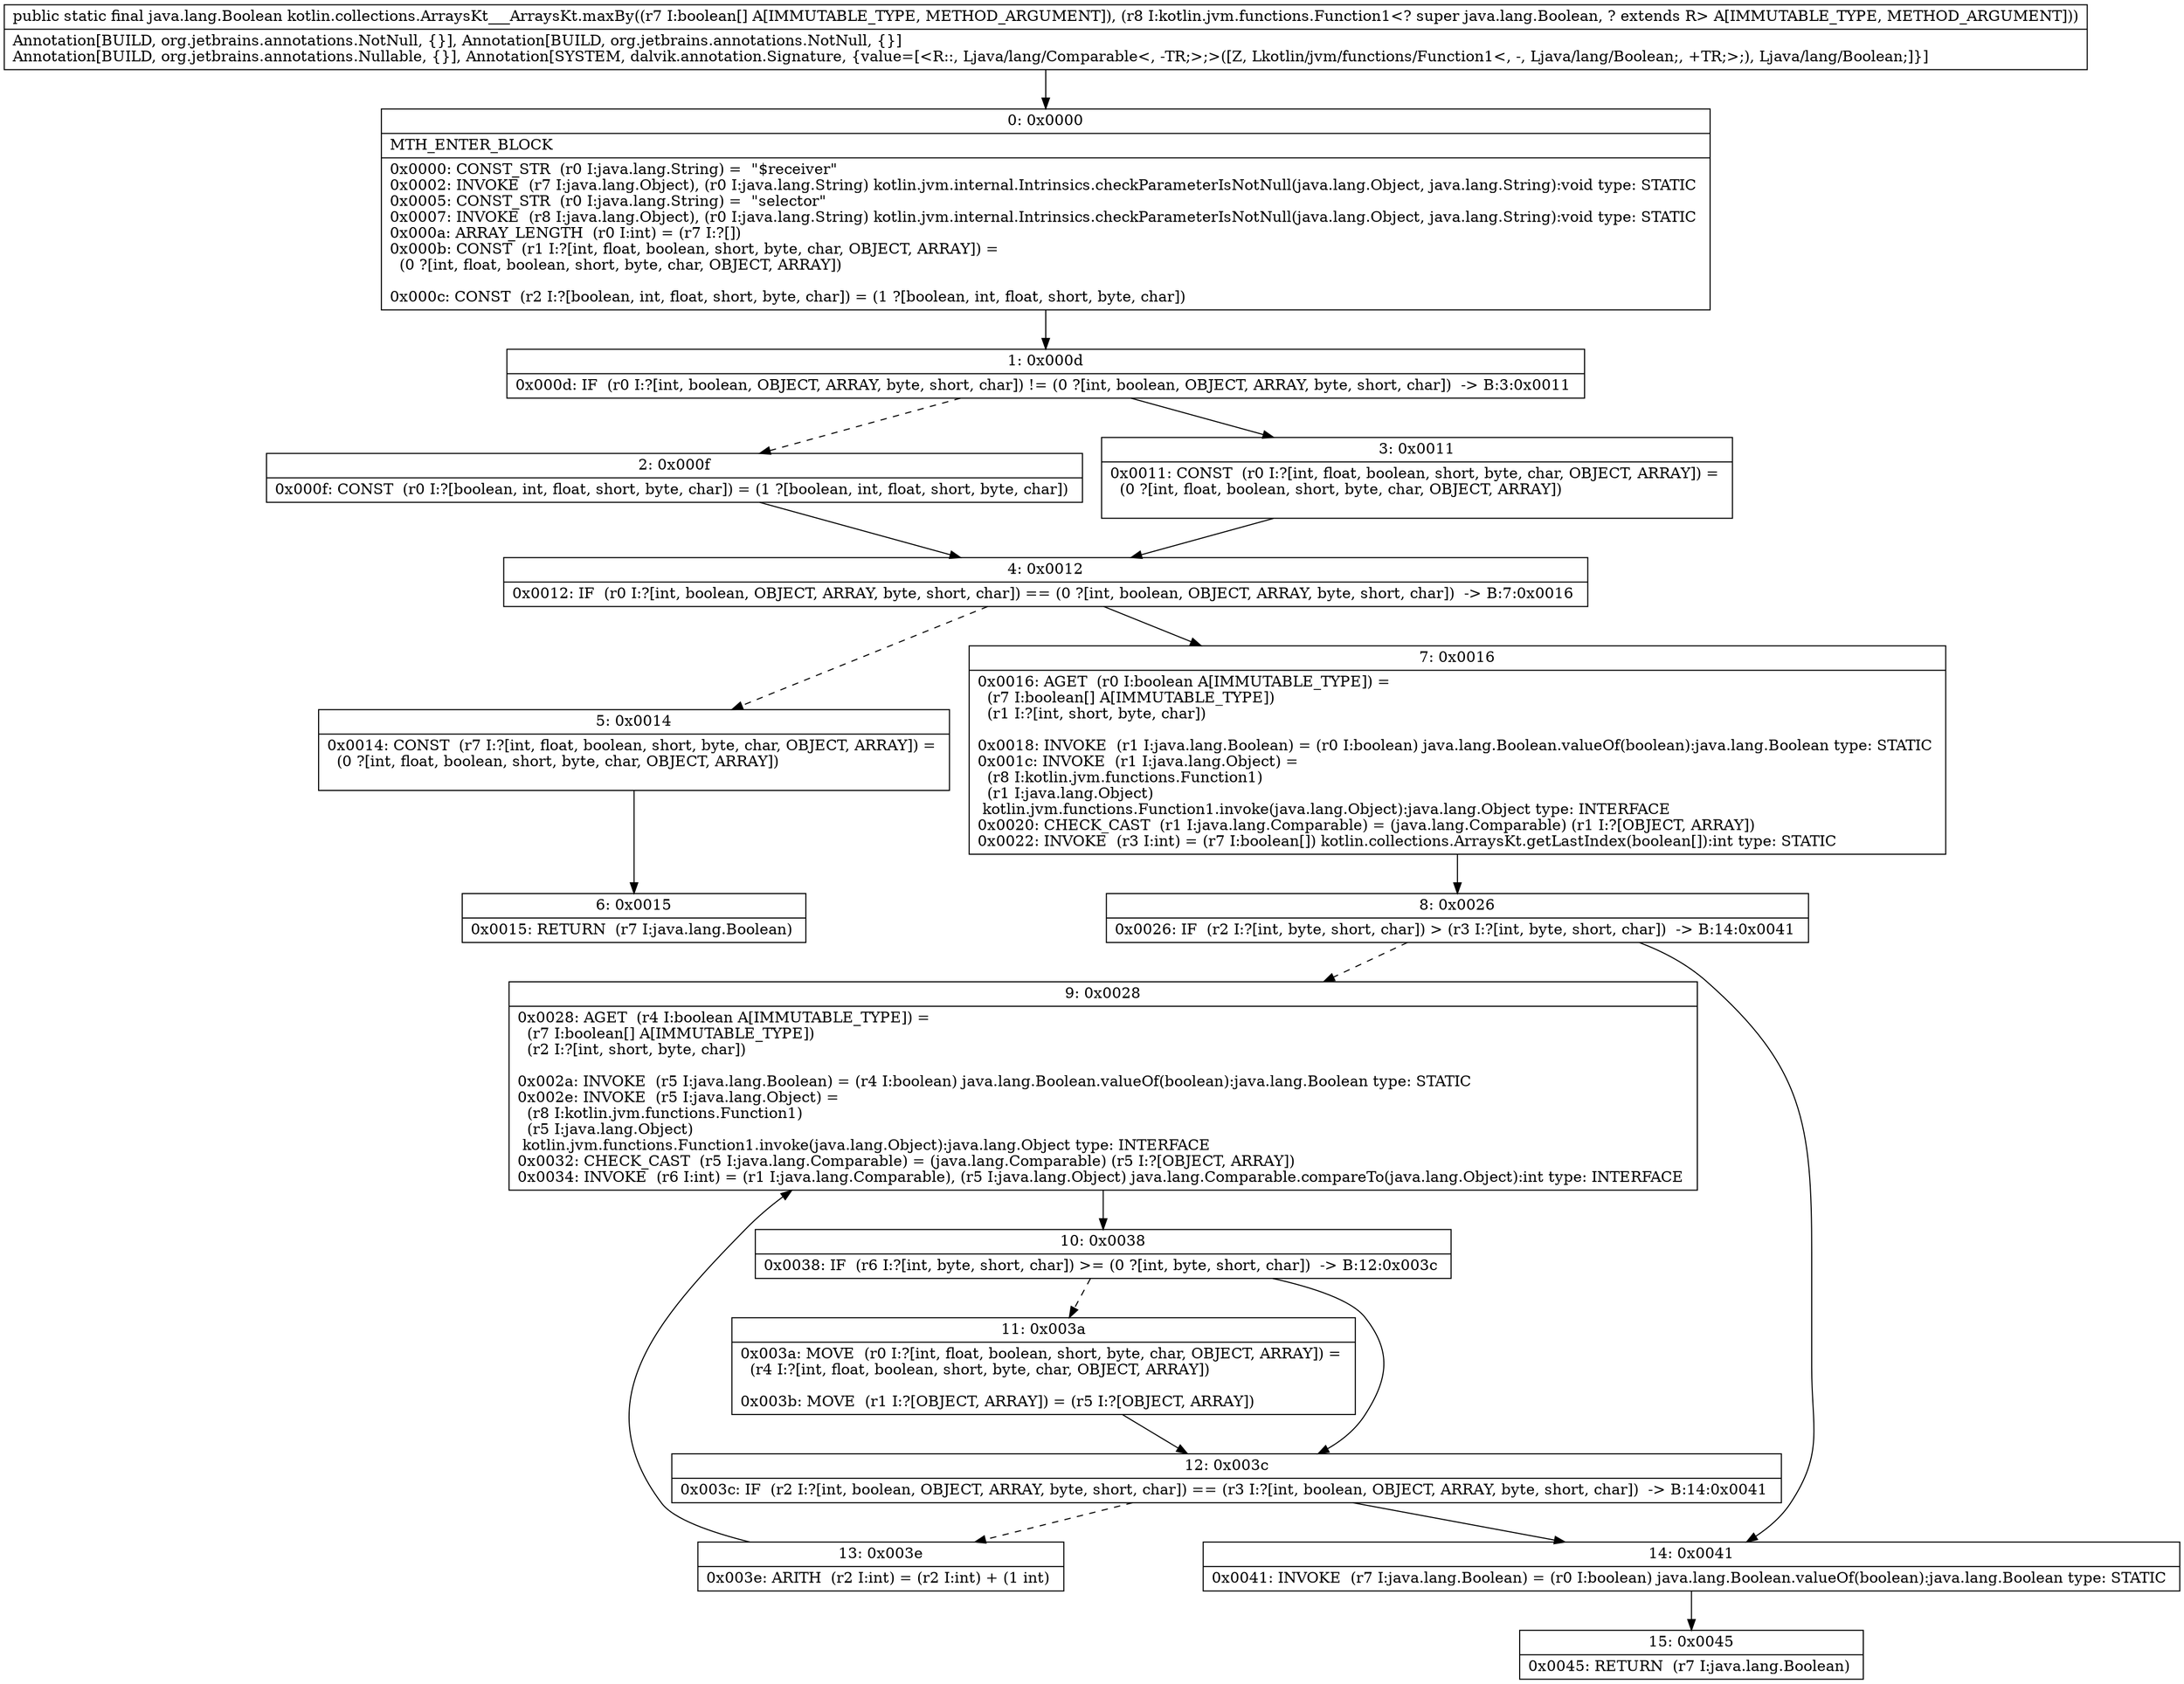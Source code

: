 digraph "CFG forkotlin.collections.ArraysKt___ArraysKt.maxBy([ZLkotlin\/jvm\/functions\/Function1;)Ljava\/lang\/Boolean;" {
Node_0 [shape=record,label="{0\:\ 0x0000|MTH_ENTER_BLOCK\l|0x0000: CONST_STR  (r0 I:java.lang.String) =  \"$receiver\" \l0x0002: INVOKE  (r7 I:java.lang.Object), (r0 I:java.lang.String) kotlin.jvm.internal.Intrinsics.checkParameterIsNotNull(java.lang.Object, java.lang.String):void type: STATIC \l0x0005: CONST_STR  (r0 I:java.lang.String) =  \"selector\" \l0x0007: INVOKE  (r8 I:java.lang.Object), (r0 I:java.lang.String) kotlin.jvm.internal.Intrinsics.checkParameterIsNotNull(java.lang.Object, java.lang.String):void type: STATIC \l0x000a: ARRAY_LENGTH  (r0 I:int) = (r7 I:?[]) \l0x000b: CONST  (r1 I:?[int, float, boolean, short, byte, char, OBJECT, ARRAY]) = \l  (0 ?[int, float, boolean, short, byte, char, OBJECT, ARRAY])\l \l0x000c: CONST  (r2 I:?[boolean, int, float, short, byte, char]) = (1 ?[boolean, int, float, short, byte, char]) \l}"];
Node_1 [shape=record,label="{1\:\ 0x000d|0x000d: IF  (r0 I:?[int, boolean, OBJECT, ARRAY, byte, short, char]) != (0 ?[int, boolean, OBJECT, ARRAY, byte, short, char])  \-\> B:3:0x0011 \l}"];
Node_2 [shape=record,label="{2\:\ 0x000f|0x000f: CONST  (r0 I:?[boolean, int, float, short, byte, char]) = (1 ?[boolean, int, float, short, byte, char]) \l}"];
Node_3 [shape=record,label="{3\:\ 0x0011|0x0011: CONST  (r0 I:?[int, float, boolean, short, byte, char, OBJECT, ARRAY]) = \l  (0 ?[int, float, boolean, short, byte, char, OBJECT, ARRAY])\l \l}"];
Node_4 [shape=record,label="{4\:\ 0x0012|0x0012: IF  (r0 I:?[int, boolean, OBJECT, ARRAY, byte, short, char]) == (0 ?[int, boolean, OBJECT, ARRAY, byte, short, char])  \-\> B:7:0x0016 \l}"];
Node_5 [shape=record,label="{5\:\ 0x0014|0x0014: CONST  (r7 I:?[int, float, boolean, short, byte, char, OBJECT, ARRAY]) = \l  (0 ?[int, float, boolean, short, byte, char, OBJECT, ARRAY])\l \l}"];
Node_6 [shape=record,label="{6\:\ 0x0015|0x0015: RETURN  (r7 I:java.lang.Boolean) \l}"];
Node_7 [shape=record,label="{7\:\ 0x0016|0x0016: AGET  (r0 I:boolean A[IMMUTABLE_TYPE]) = \l  (r7 I:boolean[] A[IMMUTABLE_TYPE])\l  (r1 I:?[int, short, byte, char])\l \l0x0018: INVOKE  (r1 I:java.lang.Boolean) = (r0 I:boolean) java.lang.Boolean.valueOf(boolean):java.lang.Boolean type: STATIC \l0x001c: INVOKE  (r1 I:java.lang.Object) = \l  (r8 I:kotlin.jvm.functions.Function1)\l  (r1 I:java.lang.Object)\l kotlin.jvm.functions.Function1.invoke(java.lang.Object):java.lang.Object type: INTERFACE \l0x0020: CHECK_CAST  (r1 I:java.lang.Comparable) = (java.lang.Comparable) (r1 I:?[OBJECT, ARRAY]) \l0x0022: INVOKE  (r3 I:int) = (r7 I:boolean[]) kotlin.collections.ArraysKt.getLastIndex(boolean[]):int type: STATIC \l}"];
Node_8 [shape=record,label="{8\:\ 0x0026|0x0026: IF  (r2 I:?[int, byte, short, char]) \> (r3 I:?[int, byte, short, char])  \-\> B:14:0x0041 \l}"];
Node_9 [shape=record,label="{9\:\ 0x0028|0x0028: AGET  (r4 I:boolean A[IMMUTABLE_TYPE]) = \l  (r7 I:boolean[] A[IMMUTABLE_TYPE])\l  (r2 I:?[int, short, byte, char])\l \l0x002a: INVOKE  (r5 I:java.lang.Boolean) = (r4 I:boolean) java.lang.Boolean.valueOf(boolean):java.lang.Boolean type: STATIC \l0x002e: INVOKE  (r5 I:java.lang.Object) = \l  (r8 I:kotlin.jvm.functions.Function1)\l  (r5 I:java.lang.Object)\l kotlin.jvm.functions.Function1.invoke(java.lang.Object):java.lang.Object type: INTERFACE \l0x0032: CHECK_CAST  (r5 I:java.lang.Comparable) = (java.lang.Comparable) (r5 I:?[OBJECT, ARRAY]) \l0x0034: INVOKE  (r6 I:int) = (r1 I:java.lang.Comparable), (r5 I:java.lang.Object) java.lang.Comparable.compareTo(java.lang.Object):int type: INTERFACE \l}"];
Node_10 [shape=record,label="{10\:\ 0x0038|0x0038: IF  (r6 I:?[int, byte, short, char]) \>= (0 ?[int, byte, short, char])  \-\> B:12:0x003c \l}"];
Node_11 [shape=record,label="{11\:\ 0x003a|0x003a: MOVE  (r0 I:?[int, float, boolean, short, byte, char, OBJECT, ARRAY]) = \l  (r4 I:?[int, float, boolean, short, byte, char, OBJECT, ARRAY])\l \l0x003b: MOVE  (r1 I:?[OBJECT, ARRAY]) = (r5 I:?[OBJECT, ARRAY]) \l}"];
Node_12 [shape=record,label="{12\:\ 0x003c|0x003c: IF  (r2 I:?[int, boolean, OBJECT, ARRAY, byte, short, char]) == (r3 I:?[int, boolean, OBJECT, ARRAY, byte, short, char])  \-\> B:14:0x0041 \l}"];
Node_13 [shape=record,label="{13\:\ 0x003e|0x003e: ARITH  (r2 I:int) = (r2 I:int) + (1 int) \l}"];
Node_14 [shape=record,label="{14\:\ 0x0041|0x0041: INVOKE  (r7 I:java.lang.Boolean) = (r0 I:boolean) java.lang.Boolean.valueOf(boolean):java.lang.Boolean type: STATIC \l}"];
Node_15 [shape=record,label="{15\:\ 0x0045|0x0045: RETURN  (r7 I:java.lang.Boolean) \l}"];
MethodNode[shape=record,label="{public static final java.lang.Boolean kotlin.collections.ArraysKt___ArraysKt.maxBy((r7 I:boolean[] A[IMMUTABLE_TYPE, METHOD_ARGUMENT]), (r8 I:kotlin.jvm.functions.Function1\<? super java.lang.Boolean, ? extends R\> A[IMMUTABLE_TYPE, METHOD_ARGUMENT]))  | Annotation[BUILD, org.jetbrains.annotations.NotNull, \{\}], Annotation[BUILD, org.jetbrains.annotations.NotNull, \{\}]\lAnnotation[BUILD, org.jetbrains.annotations.Nullable, \{\}], Annotation[SYSTEM, dalvik.annotation.Signature, \{value=[\<R::, Ljava\/lang\/Comparable\<, \-TR;\>;\>([Z, Lkotlin\/jvm\/functions\/Function1\<, \-, Ljava\/lang\/Boolean;, +TR;\>;), Ljava\/lang\/Boolean;]\}]\l}"];
MethodNode -> Node_0;
Node_0 -> Node_1;
Node_1 -> Node_2[style=dashed];
Node_1 -> Node_3;
Node_2 -> Node_4;
Node_3 -> Node_4;
Node_4 -> Node_5[style=dashed];
Node_4 -> Node_7;
Node_5 -> Node_6;
Node_7 -> Node_8;
Node_8 -> Node_9[style=dashed];
Node_8 -> Node_14;
Node_9 -> Node_10;
Node_10 -> Node_11[style=dashed];
Node_10 -> Node_12;
Node_11 -> Node_12;
Node_12 -> Node_13[style=dashed];
Node_12 -> Node_14;
Node_13 -> Node_9;
Node_14 -> Node_15;
}

